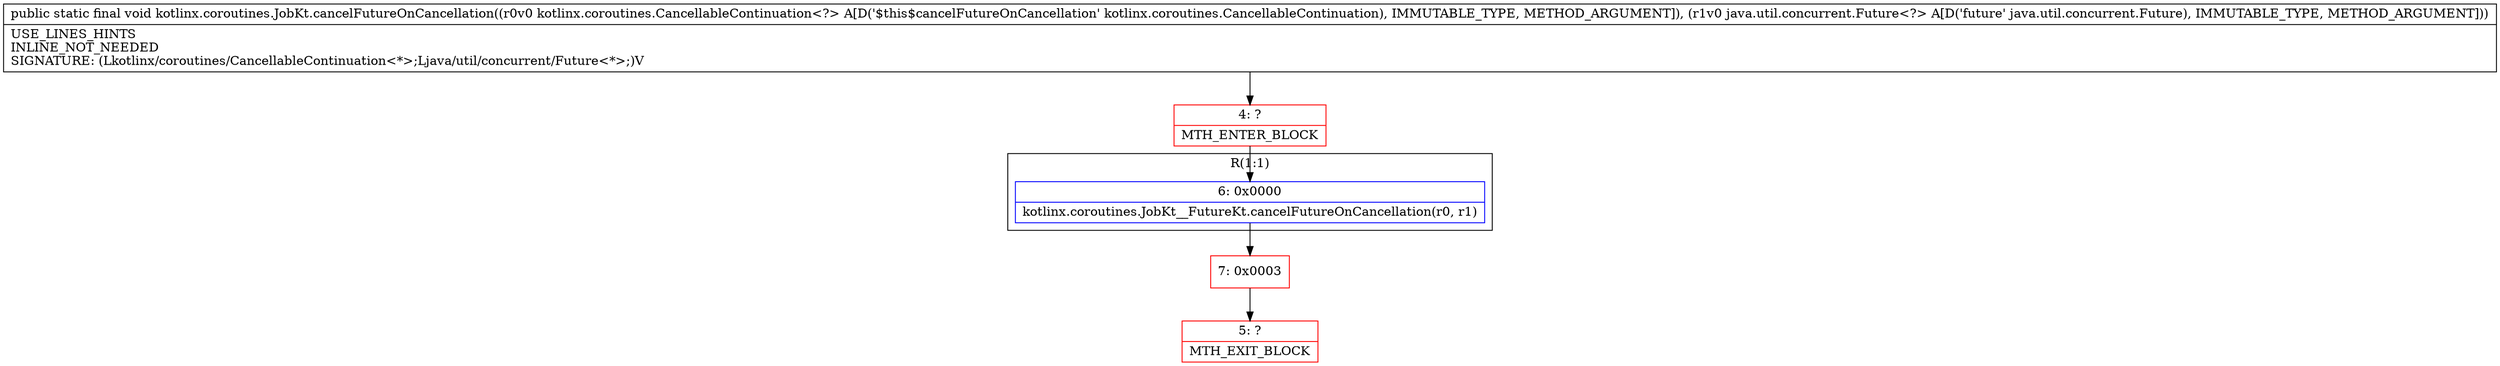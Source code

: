 digraph "CFG forkotlinx.coroutines.JobKt.cancelFutureOnCancellation(Lkotlinx\/coroutines\/CancellableContinuation;Ljava\/util\/concurrent\/Future;)V" {
subgraph cluster_Region_1659409154 {
label = "R(1:1)";
node [shape=record,color=blue];
Node_6 [shape=record,label="{6\:\ 0x0000|kotlinx.coroutines.JobKt__FutureKt.cancelFutureOnCancellation(r0, r1)\l}"];
}
Node_4 [shape=record,color=red,label="{4\:\ ?|MTH_ENTER_BLOCK\l}"];
Node_7 [shape=record,color=red,label="{7\:\ 0x0003}"];
Node_5 [shape=record,color=red,label="{5\:\ ?|MTH_EXIT_BLOCK\l}"];
MethodNode[shape=record,label="{public static final void kotlinx.coroutines.JobKt.cancelFutureOnCancellation((r0v0 kotlinx.coroutines.CancellableContinuation\<?\> A[D('$this$cancelFutureOnCancellation' kotlinx.coroutines.CancellableContinuation), IMMUTABLE_TYPE, METHOD_ARGUMENT]), (r1v0 java.util.concurrent.Future\<?\> A[D('future' java.util.concurrent.Future), IMMUTABLE_TYPE, METHOD_ARGUMENT]))  | USE_LINES_HINTS\lINLINE_NOT_NEEDED\lSIGNATURE: (Lkotlinx\/coroutines\/CancellableContinuation\<*\>;Ljava\/util\/concurrent\/Future\<*\>;)V\l}"];
MethodNode -> Node_4;Node_6 -> Node_7;
Node_4 -> Node_6;
Node_7 -> Node_5;
}

